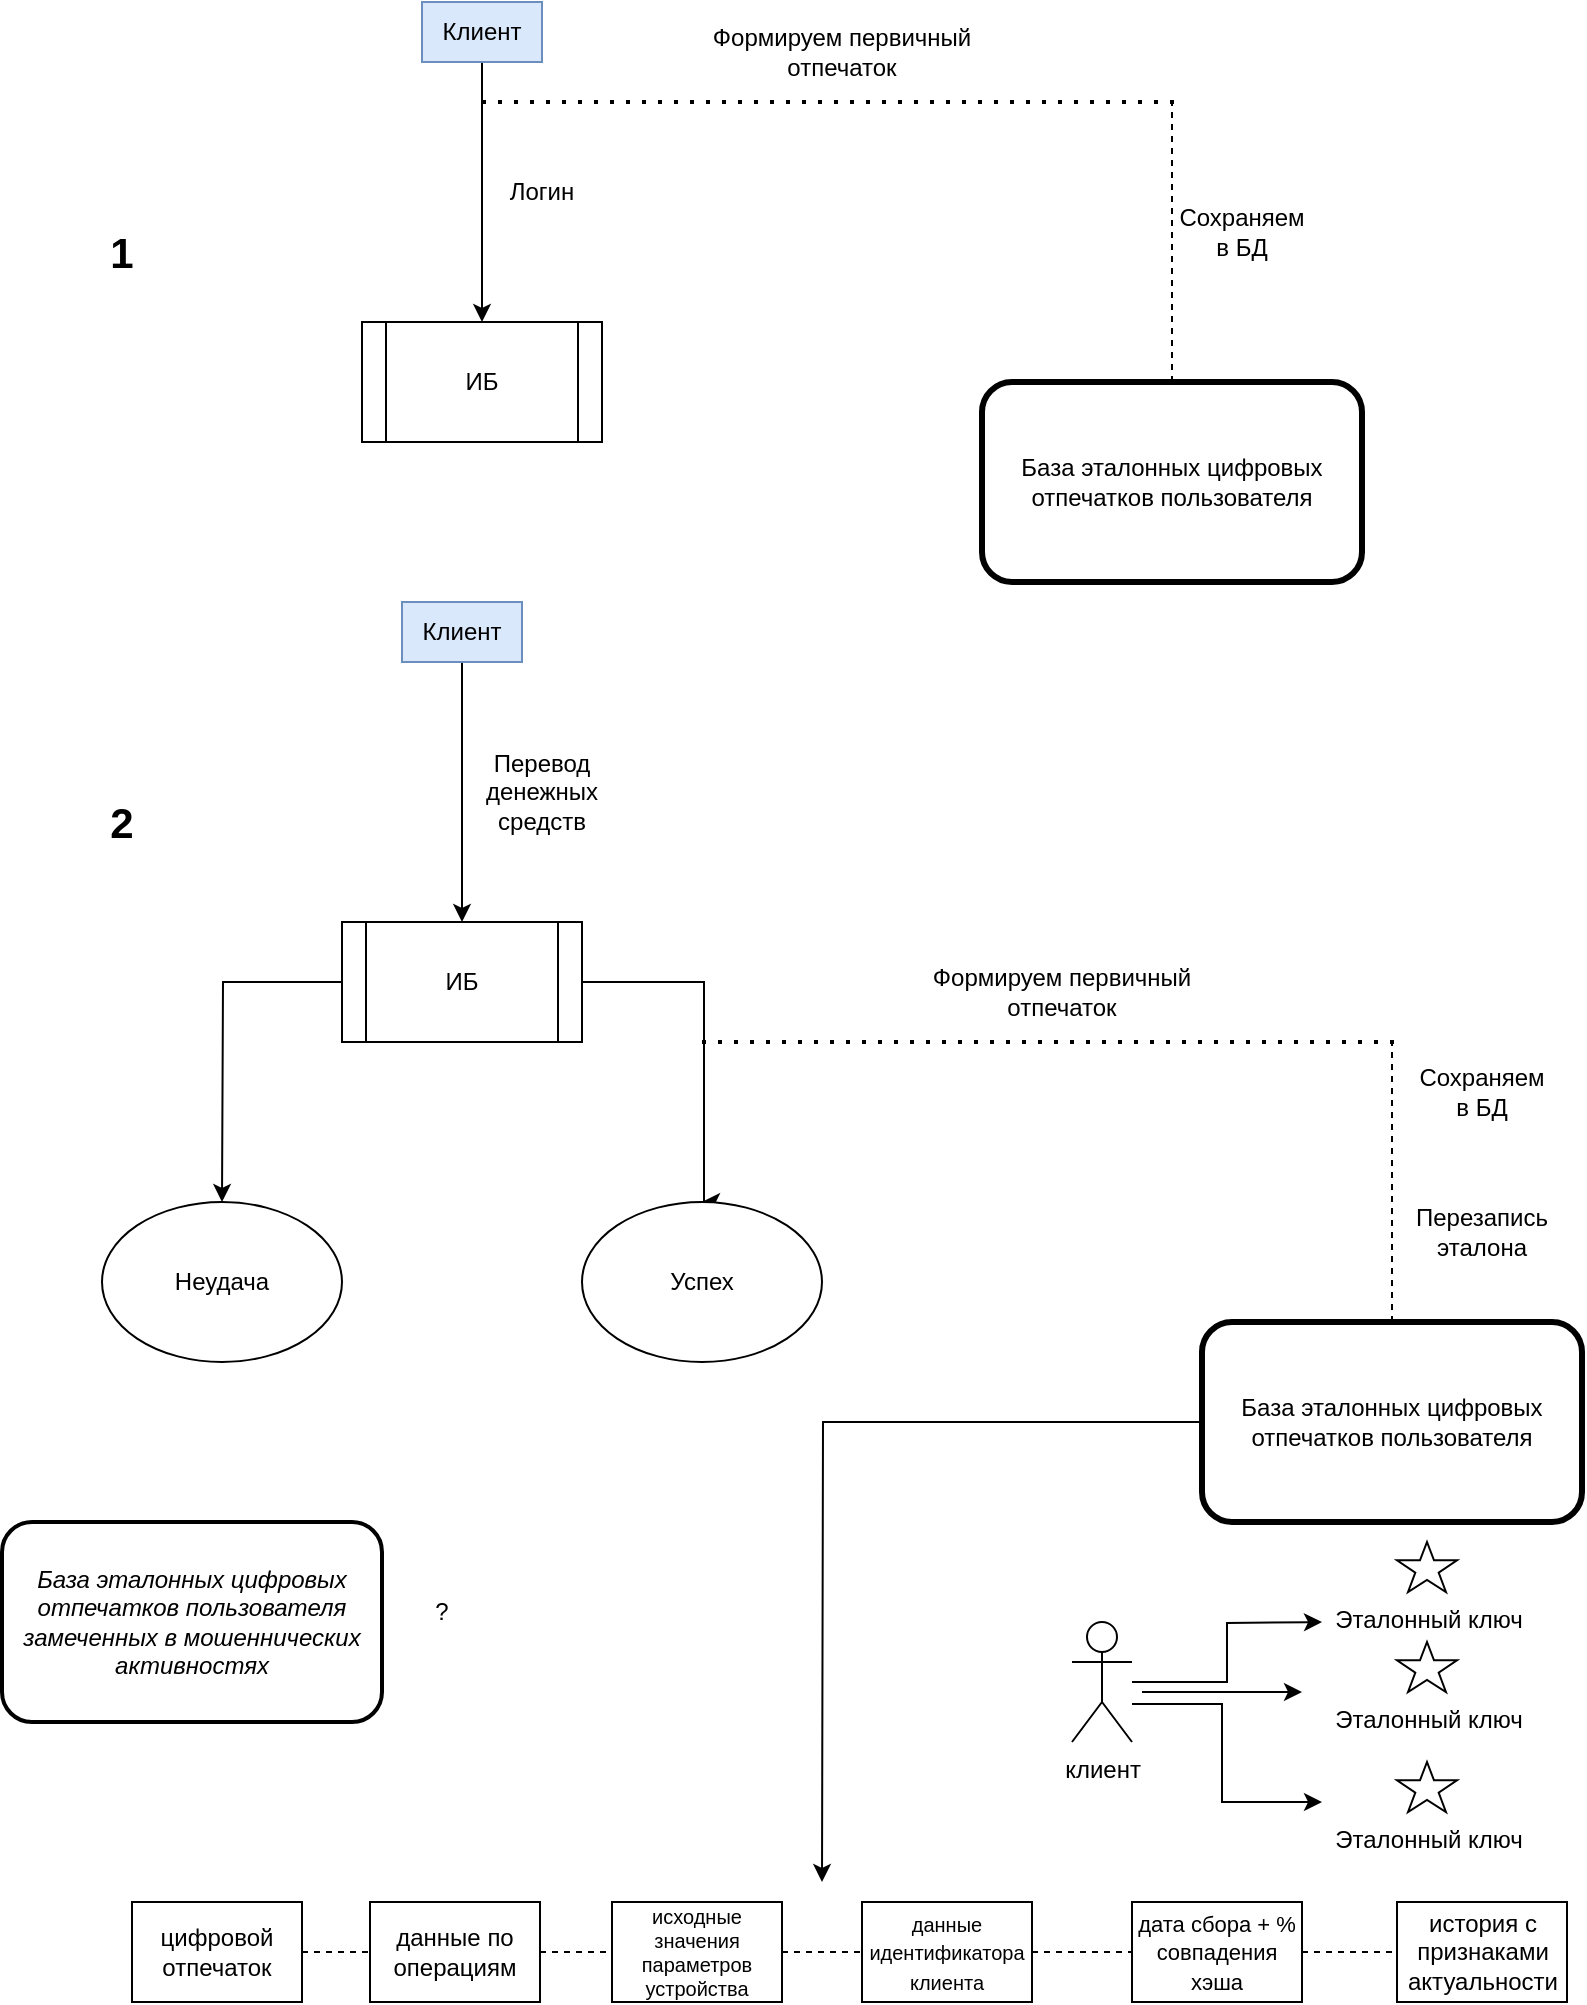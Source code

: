 <mxfile version="21.2.2" type="github">
  <diagram name="Страница 1" id="vKLdFLHmQnO9ZL_a4Ed5">
    <mxGraphModel dx="2607" dy="1389" grid="1" gridSize="10" guides="1" tooltips="1" connect="1" arrows="1" fold="1" page="1" pageScale="1" pageWidth="827" pageHeight="1169" math="0" shadow="0">
      <root>
        <mxCell id="0" />
        <mxCell id="1" parent="0" />
        <mxCell id="tb2nswwLlmG-Tcp2WAHo-3" value="" style="edgeStyle=orthogonalEdgeStyle;rounded=0;orthogonalLoop=1;jettySize=auto;html=1;" edge="1" parent="1" source="tb2nswwLlmG-Tcp2WAHo-1" target="tb2nswwLlmG-Tcp2WAHo-2">
          <mxGeometry relative="1" as="geometry">
            <Array as="points">
              <mxPoint x="250" y="150" />
              <mxPoint x="250" y="150" />
            </Array>
          </mxGeometry>
        </mxCell>
        <mxCell id="tb2nswwLlmG-Tcp2WAHo-1" value="Клиент" style="text;html=1;align=center;verticalAlign=middle;whiteSpace=wrap;rounded=0;fillColor=#dae8fc;strokeColor=#6c8ebf;" vertex="1" parent="1">
          <mxGeometry x="220" y="80" width="60" height="30" as="geometry" />
        </mxCell>
        <mxCell id="tb2nswwLlmG-Tcp2WAHo-2" value="ИБ" style="shape=process;whiteSpace=wrap;html=1;backgroundOutline=1;" vertex="1" parent="1">
          <mxGeometry x="190" y="240" width="120" height="60" as="geometry" />
        </mxCell>
        <mxCell id="tb2nswwLlmG-Tcp2WAHo-4" value="Логин" style="text;html=1;strokeColor=none;fillColor=none;align=center;verticalAlign=middle;whiteSpace=wrap;rounded=0;" vertex="1" parent="1">
          <mxGeometry x="250" y="160" width="60" height="30" as="geometry" />
        </mxCell>
        <mxCell id="tb2nswwLlmG-Tcp2WAHo-5" value="Формируем первичный отпечаток" style="text;html=1;strokeColor=none;fillColor=none;align=center;verticalAlign=middle;whiteSpace=wrap;rounded=0;" vertex="1" parent="1">
          <mxGeometry x="360" y="90" width="140" height="30" as="geometry" />
        </mxCell>
        <mxCell id="tb2nswwLlmG-Tcp2WAHo-6" value="База эталонных цифровых отпечатков пользователя" style="rounded=1;whiteSpace=wrap;html=1;strokeWidth=3;" vertex="1" parent="1">
          <mxGeometry x="500" y="270" width="190" height="100" as="geometry" />
        </mxCell>
        <mxCell id="tb2nswwLlmG-Tcp2WAHo-8" value="Сохраняем в БД" style="text;html=1;strokeColor=none;fillColor=none;align=center;verticalAlign=middle;whiteSpace=wrap;rounded=0;" vertex="1" parent="1">
          <mxGeometry x="600" y="180" width="60" height="30" as="geometry" />
        </mxCell>
        <mxCell id="tb2nswwLlmG-Tcp2WAHo-11" value="" style="endArrow=none;dashed=1;html=1;dashPattern=1 3;strokeWidth=2;rounded=0;" edge="1" parent="1">
          <mxGeometry width="50" height="50" relative="1" as="geometry">
            <mxPoint x="250" y="130" as="sourcePoint" />
            <mxPoint x="600" y="130" as="targetPoint" />
          </mxGeometry>
        </mxCell>
        <mxCell id="tb2nswwLlmG-Tcp2WAHo-13" value="" style="endArrow=none;dashed=1;html=1;rounded=0;exitX=0.5;exitY=0;exitDx=0;exitDy=0;" edge="1" parent="1" source="tb2nswwLlmG-Tcp2WAHo-6">
          <mxGeometry width="50" height="50" relative="1" as="geometry">
            <mxPoint x="390" y="370" as="sourcePoint" />
            <mxPoint x="595" y="130" as="targetPoint" />
          </mxGeometry>
        </mxCell>
        <mxCell id="tb2nswwLlmG-Tcp2WAHo-15" value="Перевод денежных средств" style="text;html=1;strokeColor=none;fillColor=none;align=center;verticalAlign=middle;whiteSpace=wrap;rounded=0;" vertex="1" parent="1">
          <mxGeometry x="250" y="460" width="60" height="30" as="geometry" />
        </mxCell>
        <mxCell id="tb2nswwLlmG-Tcp2WAHo-18" value="" style="edgeStyle=orthogonalEdgeStyle;rounded=0;orthogonalLoop=1;jettySize=auto;html=1;" edge="1" parent="1" source="tb2nswwLlmG-Tcp2WAHo-19" target="tb2nswwLlmG-Tcp2WAHo-20">
          <mxGeometry relative="1" as="geometry">
            <Array as="points">
              <mxPoint x="240" y="450" />
              <mxPoint x="240" y="450" />
            </Array>
          </mxGeometry>
        </mxCell>
        <mxCell id="tb2nswwLlmG-Tcp2WAHo-19" value="Клиент" style="text;html=1;align=center;verticalAlign=middle;whiteSpace=wrap;rounded=0;fillColor=#dae8fc;strokeColor=#6c8ebf;" vertex="1" parent="1">
          <mxGeometry x="210" y="380" width="60" height="30" as="geometry" />
        </mxCell>
        <mxCell id="tb2nswwLlmG-Tcp2WAHo-29" style="edgeStyle=orthogonalEdgeStyle;rounded=0;orthogonalLoop=1;jettySize=auto;html=1;" edge="1" parent="1" source="tb2nswwLlmG-Tcp2WAHo-20">
          <mxGeometry relative="1" as="geometry">
            <mxPoint x="360" y="680" as="targetPoint" />
            <Array as="points">
              <mxPoint x="361" y="570" />
            </Array>
          </mxGeometry>
        </mxCell>
        <mxCell id="tb2nswwLlmG-Tcp2WAHo-30" style="edgeStyle=orthogonalEdgeStyle;rounded=0;orthogonalLoop=1;jettySize=auto;html=1;exitX=0;exitY=0.5;exitDx=0;exitDy=0;" edge="1" parent="1" source="tb2nswwLlmG-Tcp2WAHo-20">
          <mxGeometry relative="1" as="geometry">
            <mxPoint x="120" y="680" as="targetPoint" />
          </mxGeometry>
        </mxCell>
        <mxCell id="tb2nswwLlmG-Tcp2WAHo-20" value="ИБ" style="shape=process;whiteSpace=wrap;html=1;backgroundOutline=1;" vertex="1" parent="1">
          <mxGeometry x="180" y="540" width="120" height="60" as="geometry" />
        </mxCell>
        <mxCell id="tb2nswwLlmG-Tcp2WAHo-22" value="Формируем первичный отпечаток" style="text;html=1;strokeColor=none;fillColor=none;align=center;verticalAlign=middle;whiteSpace=wrap;rounded=0;" vertex="1" parent="1">
          <mxGeometry x="470" y="560" width="140" height="30" as="geometry" />
        </mxCell>
        <mxCell id="tb2nswwLlmG-Tcp2WAHo-38" style="edgeStyle=orthogonalEdgeStyle;rounded=0;orthogonalLoop=1;jettySize=auto;html=1;" edge="1" parent="1" source="tb2nswwLlmG-Tcp2WAHo-23">
          <mxGeometry relative="1" as="geometry">
            <mxPoint x="420" y="1020" as="targetPoint" />
          </mxGeometry>
        </mxCell>
        <mxCell id="tb2nswwLlmG-Tcp2WAHo-23" value="База эталонных цифровых отпечатков пользователя" style="rounded=1;whiteSpace=wrap;html=1;strokeWidth=3;" vertex="1" parent="1">
          <mxGeometry x="610" y="740" width="190" height="100" as="geometry" />
        </mxCell>
        <mxCell id="tb2nswwLlmG-Tcp2WAHo-24" value="Сохраняем в БД" style="text;html=1;strokeColor=none;fillColor=none;align=center;verticalAlign=middle;whiteSpace=wrap;rounded=0;" vertex="1" parent="1">
          <mxGeometry x="720" y="610" width="60" height="30" as="geometry" />
        </mxCell>
        <mxCell id="tb2nswwLlmG-Tcp2WAHo-25" value="" style="endArrow=none;dashed=1;html=1;dashPattern=1 3;strokeWidth=2;rounded=0;" edge="1" parent="1">
          <mxGeometry width="50" height="50" relative="1" as="geometry">
            <mxPoint x="360" y="600" as="sourcePoint" />
            <mxPoint x="710" y="600" as="targetPoint" />
          </mxGeometry>
        </mxCell>
        <mxCell id="tb2nswwLlmG-Tcp2WAHo-26" value="" style="endArrow=none;dashed=1;html=1;rounded=0;exitX=0.5;exitY=0;exitDx=0;exitDy=0;" edge="1" parent="1" source="tb2nswwLlmG-Tcp2WAHo-23">
          <mxGeometry width="50" height="50" relative="1" as="geometry">
            <mxPoint x="500" y="840" as="sourcePoint" />
            <mxPoint x="705" y="600" as="targetPoint" />
          </mxGeometry>
        </mxCell>
        <mxCell id="tb2nswwLlmG-Tcp2WAHo-27" value="1" style="text;html=1;strokeColor=none;fillColor=none;align=center;verticalAlign=middle;whiteSpace=wrap;rounded=0;strokeWidth=1;fontStyle=1;fontSize=21;" vertex="1" parent="1">
          <mxGeometry x="40" y="190" width="60" height="30" as="geometry" />
        </mxCell>
        <mxCell id="tb2nswwLlmG-Tcp2WAHo-28" value="2" style="text;html=1;strokeColor=none;fillColor=none;align=center;verticalAlign=middle;whiteSpace=wrap;rounded=0;strokeWidth=1;fontStyle=1;fontSize=21;" vertex="1" parent="1">
          <mxGeometry x="40" y="475" width="60" height="30" as="geometry" />
        </mxCell>
        <mxCell id="tb2nswwLlmG-Tcp2WAHo-33" value="Успех" style="ellipse;whiteSpace=wrap;html=1;" vertex="1" parent="1">
          <mxGeometry x="300" y="680" width="120" height="80" as="geometry" />
        </mxCell>
        <mxCell id="tb2nswwLlmG-Tcp2WAHo-34" value="Неудача" style="ellipse;whiteSpace=wrap;html=1;" vertex="1" parent="1">
          <mxGeometry x="60" y="680" width="120" height="80" as="geometry" />
        </mxCell>
        <mxCell id="tb2nswwLlmG-Tcp2WAHo-35" value="Перезапись эталона" style="text;html=1;strokeColor=none;fillColor=none;align=center;verticalAlign=middle;whiteSpace=wrap;rounded=0;" vertex="1" parent="1">
          <mxGeometry x="720" y="680" width="60" height="30" as="geometry" />
        </mxCell>
        <mxCell id="tb2nswwLlmG-Tcp2WAHo-36" value="База эталонных цифровых отпечатков пользователя&lt;br&gt;замеченных в мошеннических активностях" style="rounded=1;whiteSpace=wrap;html=1;strokeWidth=2;fontStyle=2" vertex="1" parent="1">
          <mxGeometry x="10" y="840" width="190" height="100" as="geometry" />
        </mxCell>
        <mxCell id="tb2nswwLlmG-Tcp2WAHo-37" value="?" style="text;html=1;strokeColor=none;fillColor=none;align=center;verticalAlign=middle;whiteSpace=wrap;rounded=0;" vertex="1" parent="1">
          <mxGeometry x="200" y="870" width="60" height="30" as="geometry" />
        </mxCell>
        <mxCell id="tb2nswwLlmG-Tcp2WAHo-41" value="цифровой отпечаток" style="rounded=0;whiteSpace=wrap;html=1;" vertex="1" parent="1">
          <mxGeometry x="75" y="1030" width="85" height="50" as="geometry" />
        </mxCell>
        <mxCell id="tb2nswwLlmG-Tcp2WAHo-42" value="данные по операциям" style="rounded=0;whiteSpace=wrap;html=1;" vertex="1" parent="1">
          <mxGeometry x="194" y="1030" width="85" height="50" as="geometry" />
        </mxCell>
        <mxCell id="tb2nswwLlmG-Tcp2WAHo-43" value="исходные значения параметров устройства" style="rounded=0;whiteSpace=wrap;html=1;fontSize=10;" vertex="1" parent="1">
          <mxGeometry x="315" y="1030" width="85" height="50" as="geometry" />
        </mxCell>
        <mxCell id="tb2nswwLlmG-Tcp2WAHo-44" value="&lt;font style=&quot;font-size: 10px;&quot;&gt;данные идентификатора клиента&lt;/font&gt;" style="rounded=0;whiteSpace=wrap;html=1;" vertex="1" parent="1">
          <mxGeometry x="440" y="1030" width="85" height="50" as="geometry" />
        </mxCell>
        <mxCell id="tb2nswwLlmG-Tcp2WAHo-45" value="&lt;font style=&quot;font-size: 11px;&quot;&gt;дата сбора + % совпадения хэша&lt;/font&gt;" style="rounded=0;whiteSpace=wrap;html=1;" vertex="1" parent="1">
          <mxGeometry x="575" y="1030" width="85" height="50" as="geometry" />
        </mxCell>
        <mxCell id="tb2nswwLlmG-Tcp2WAHo-46" value="история с признаками актуальности" style="rounded=0;whiteSpace=wrap;html=1;" vertex="1" parent="1">
          <mxGeometry x="707.5" y="1030" width="85" height="50" as="geometry" />
        </mxCell>
        <mxCell id="tb2nswwLlmG-Tcp2WAHo-47" value="" style="endArrow=none;dashed=1;html=1;rounded=0;exitX=1;exitY=0.5;exitDx=0;exitDy=0;entryX=0;entryY=0.5;entryDx=0;entryDy=0;" edge="1" parent="1" source="tb2nswwLlmG-Tcp2WAHo-41" target="tb2nswwLlmG-Tcp2WAHo-42">
          <mxGeometry width="50" height="50" relative="1" as="geometry">
            <mxPoint x="390" y="930" as="sourcePoint" />
            <mxPoint x="440" y="880" as="targetPoint" />
          </mxGeometry>
        </mxCell>
        <mxCell id="tb2nswwLlmG-Tcp2WAHo-49" value="" style="endArrow=none;dashed=1;html=1;rounded=0;exitX=1;exitY=0.5;exitDx=0;exitDy=0;entryX=0;entryY=0.5;entryDx=0;entryDy=0;" edge="1" parent="1" source="tb2nswwLlmG-Tcp2WAHo-42" target="tb2nswwLlmG-Tcp2WAHo-43">
          <mxGeometry width="50" height="50" relative="1" as="geometry">
            <mxPoint x="170" y="1065" as="sourcePoint" />
            <mxPoint x="204" y="1065" as="targetPoint" />
          </mxGeometry>
        </mxCell>
        <mxCell id="tb2nswwLlmG-Tcp2WAHo-52" value="" style="endArrow=none;dashed=1;html=1;rounded=0;exitX=1;exitY=0.5;exitDx=0;exitDy=0;entryX=0;entryY=0.5;entryDx=0;entryDy=0;" edge="1" parent="1" source="tb2nswwLlmG-Tcp2WAHo-43" target="tb2nswwLlmG-Tcp2WAHo-44">
          <mxGeometry width="50" height="50" relative="1" as="geometry">
            <mxPoint x="289" y="1065" as="sourcePoint" />
            <mxPoint x="325" y="1065" as="targetPoint" />
          </mxGeometry>
        </mxCell>
        <mxCell id="tb2nswwLlmG-Tcp2WAHo-53" value="" style="endArrow=none;dashed=1;html=1;rounded=0;exitX=1;exitY=0.5;exitDx=0;exitDy=0;entryX=0;entryY=0.5;entryDx=0;entryDy=0;" edge="1" parent="1" source="tb2nswwLlmG-Tcp2WAHo-44" target="tb2nswwLlmG-Tcp2WAHo-45">
          <mxGeometry width="50" height="50" relative="1" as="geometry">
            <mxPoint x="410" y="1065" as="sourcePoint" />
            <mxPoint x="450" y="1065" as="targetPoint" />
          </mxGeometry>
        </mxCell>
        <mxCell id="tb2nswwLlmG-Tcp2WAHo-54" value="" style="endArrow=none;dashed=1;html=1;rounded=0;exitX=1;exitY=0.5;exitDx=0;exitDy=0;entryX=0;entryY=0.5;entryDx=0;entryDy=0;" edge="1" parent="1" source="tb2nswwLlmG-Tcp2WAHo-45" target="tb2nswwLlmG-Tcp2WAHo-46">
          <mxGeometry width="50" height="50" relative="1" as="geometry">
            <mxPoint x="535" y="1065" as="sourcePoint" />
            <mxPoint x="585" y="1065" as="targetPoint" />
          </mxGeometry>
        </mxCell>
        <mxCell id="tb2nswwLlmG-Tcp2WAHo-62" style="edgeStyle=orthogonalEdgeStyle;rounded=0;orthogonalLoop=1;jettySize=auto;html=1;" edge="1" parent="1" source="tb2nswwLlmG-Tcp2WAHo-55">
          <mxGeometry relative="1" as="geometry">
            <mxPoint x="670" y="890" as="targetPoint" />
          </mxGeometry>
        </mxCell>
        <mxCell id="tb2nswwLlmG-Tcp2WAHo-55" value="клиент" style="shape=umlActor;verticalLabelPosition=bottom;verticalAlign=top;html=1;outlineConnect=0;" vertex="1" parent="1">
          <mxGeometry x="545" y="890" width="30" height="60" as="geometry" />
        </mxCell>
        <mxCell id="tb2nswwLlmG-Tcp2WAHo-57" value="Эталонный ключ" style="verticalLabelPosition=bottom;verticalAlign=top;html=1;shape=mxgraph.basic.star" vertex="1" parent="1">
          <mxGeometry x="707.5" y="850" width="30" height="25" as="geometry" />
        </mxCell>
        <mxCell id="tb2nswwLlmG-Tcp2WAHo-58" value="Эталонный ключ" style="verticalLabelPosition=bottom;verticalAlign=top;html=1;shape=mxgraph.basic.star" vertex="1" parent="1">
          <mxGeometry x="707.5" y="900" width="30" height="25" as="geometry" />
        </mxCell>
        <mxCell id="tb2nswwLlmG-Tcp2WAHo-59" value="Эталонный ключ" style="verticalLabelPosition=bottom;verticalAlign=top;html=1;shape=mxgraph.basic.star" vertex="1" parent="1">
          <mxGeometry x="707.5" y="960" width="30" height="25" as="geometry" />
        </mxCell>
        <mxCell id="tb2nswwLlmG-Tcp2WAHo-63" style="edgeStyle=orthogonalEdgeStyle;rounded=0;orthogonalLoop=1;jettySize=auto;html=1;" edge="1" parent="1" source="tb2nswwLlmG-Tcp2WAHo-55">
          <mxGeometry relative="1" as="geometry">
            <mxPoint x="670" y="980" as="targetPoint" />
            <mxPoint x="585" y="930" as="sourcePoint" />
            <Array as="points">
              <mxPoint x="620" y="931" />
              <mxPoint x="620" y="980" />
            </Array>
          </mxGeometry>
        </mxCell>
        <mxCell id="tb2nswwLlmG-Tcp2WAHo-64" value="" style="endArrow=classic;html=1;rounded=0;" edge="1" parent="1">
          <mxGeometry width="50" height="50" relative="1" as="geometry">
            <mxPoint x="580" y="925" as="sourcePoint" />
            <mxPoint x="660" y="925" as="targetPoint" />
          </mxGeometry>
        </mxCell>
      </root>
    </mxGraphModel>
  </diagram>
</mxfile>
